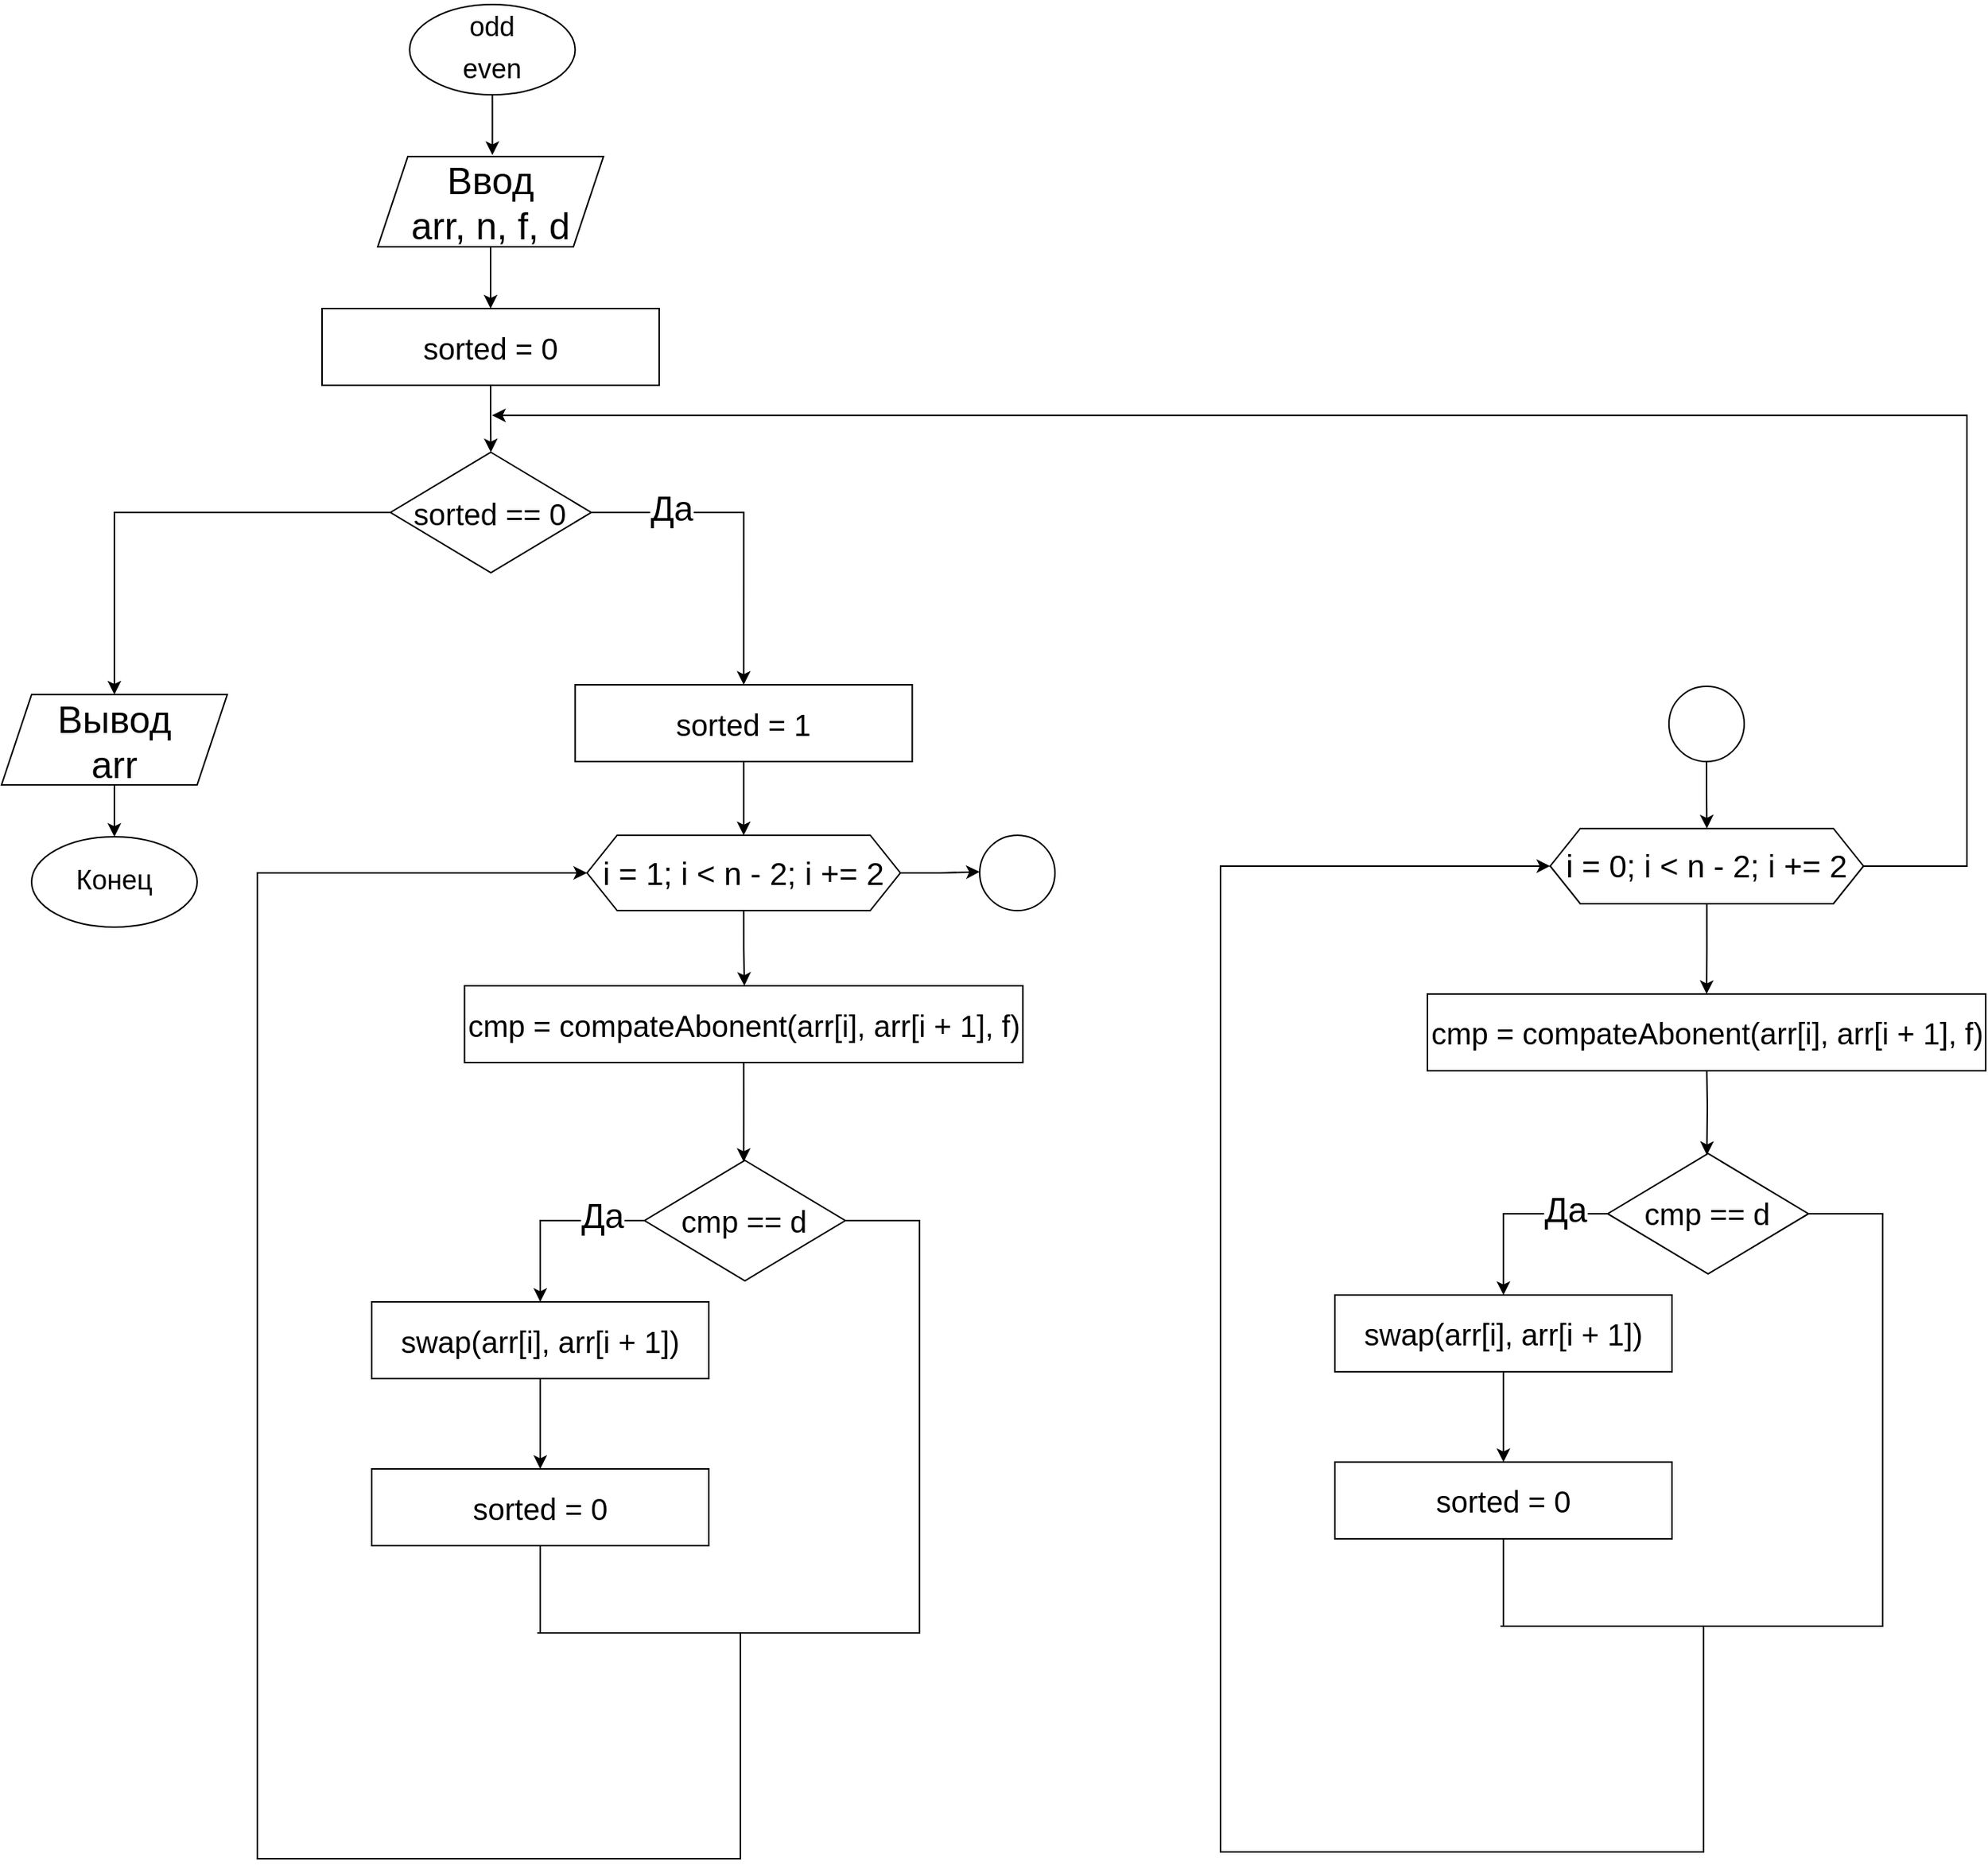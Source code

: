 <mxfile version="22.1.5" type="github">
  <diagram name="Страница — 1" id="xgGI4z4TAYCf0XxTRr2D">
    <mxGraphModel dx="869" dy="2622" grid="1" gridSize="10" guides="1" tooltips="1" connect="1" arrows="1" fold="1" page="1" pageScale="1" pageWidth="827" pageHeight="1169" math="0" shadow="0">
      <root>
        <mxCell id="0" />
        <mxCell id="1" parent="0" />
        <mxCell id="s9kZs_SF6sTJbTMuLNh1-1" value="" style="edgeStyle=orthogonalEdgeStyle;rounded=0;orthogonalLoop=1;jettySize=auto;html=1;" edge="1" parent="1" source="s9kZs_SF6sTJbTMuLNh1-2">
          <mxGeometry relative="1" as="geometry">
            <mxPoint x="2036.18" y="-382" as="targetPoint" />
          </mxGeometry>
        </mxCell>
        <mxCell id="s9kZs_SF6sTJbTMuLNh1-2" value="&lt;p style=&quot;line-height: 110%;&quot;&gt;&lt;span style=&quot;font-size: 18px;&quot;&gt;odd&lt;/span&gt;&lt;/p&gt;&lt;p style=&quot;line-height: 110%;&quot;&gt;&lt;span style=&quot;font-size: 18px;&quot;&gt;even&lt;/span&gt;&lt;/p&gt;" style="ellipse;whiteSpace=wrap;html=1;" vertex="1" parent="1">
          <mxGeometry x="1981.18" y="-482" width="110" height="60" as="geometry" />
        </mxCell>
        <mxCell id="s9kZs_SF6sTJbTMuLNh1-3" style="edgeStyle=orthogonalEdgeStyle;rounded=0;orthogonalLoop=1;jettySize=auto;html=1;exitX=0.5;exitY=1;exitDx=0;exitDy=0;entryX=0.5;entryY=0;entryDx=0;entryDy=0;" edge="1" parent="1" source="s9kZs_SF6sTJbTMuLNh1-4" target="s9kZs_SF6sTJbTMuLNh1-6">
          <mxGeometry relative="1" as="geometry" />
        </mxCell>
        <mxCell id="s9kZs_SF6sTJbTMuLNh1-4" value="&lt;span style=&quot;font-size: 25px;&quot;&gt;Ввод &lt;br&gt;arr, n, f, d&lt;br&gt;&lt;/span&gt;" style="shape=parallelogram;perimeter=parallelogramPerimeter;whiteSpace=wrap;html=1;fixedSize=1;" vertex="1" parent="1">
          <mxGeometry x="1960" y="-381" width="150" height="60" as="geometry" />
        </mxCell>
        <mxCell id="s9kZs_SF6sTJbTMuLNh1-5" style="edgeStyle=orthogonalEdgeStyle;rounded=0;orthogonalLoop=1;jettySize=auto;html=1;exitX=0.5;exitY=1;exitDx=0;exitDy=0;entryX=0.5;entryY=0;entryDx=0;entryDy=0;" edge="1" parent="1" source="s9kZs_SF6sTJbTMuLNh1-6" target="s9kZs_SF6sTJbTMuLNh1-9">
          <mxGeometry relative="1" as="geometry" />
        </mxCell>
        <mxCell id="s9kZs_SF6sTJbTMuLNh1-6" value="sorted = 0" style="rounded=0;whiteSpace=wrap;html=1;fontSize=20;" vertex="1" parent="1">
          <mxGeometry x="1923" y="-280" width="224" height="51" as="geometry" />
        </mxCell>
        <mxCell id="s9kZs_SF6sTJbTMuLNh1-7" style="edgeStyle=orthogonalEdgeStyle;rounded=0;orthogonalLoop=1;jettySize=auto;html=1;exitX=0;exitY=0.5;exitDx=0;exitDy=0;entryX=0.5;entryY=0;entryDx=0;entryDy=0;" edge="1" parent="1" source="s9kZs_SF6sTJbTMuLNh1-9" target="s9kZs_SF6sTJbTMuLNh1-44">
          <mxGeometry relative="1" as="geometry">
            <mxPoint x="1860" y="-100" as="targetPoint" />
          </mxGeometry>
        </mxCell>
        <mxCell id="s9kZs_SF6sTJbTMuLNh1-8" style="edgeStyle=orthogonalEdgeStyle;rounded=0;orthogonalLoop=1;jettySize=auto;html=1;exitX=1;exitY=0.5;exitDx=0;exitDy=0;entryX=0.5;entryY=0;entryDx=0;entryDy=0;" edge="1" parent="1" source="s9kZs_SF6sTJbTMuLNh1-9" target="s9kZs_SF6sTJbTMuLNh1-11">
          <mxGeometry relative="1" as="geometry">
            <mxPoint x="2200" y="-30" as="targetPoint" />
          </mxGeometry>
        </mxCell>
        <mxCell id="s9kZs_SF6sTJbTMuLNh1-9" value="&lt;span style=&quot;font-size: 20px;&quot;&gt;sorted == 0&lt;/span&gt;" style="rhombus;whiteSpace=wrap;html=1;" vertex="1" parent="1">
          <mxGeometry x="1968.47" y="-184.5" width="133.41" height="80" as="geometry" />
        </mxCell>
        <mxCell id="s9kZs_SF6sTJbTMuLNh1-10" style="edgeStyle=orthogonalEdgeStyle;rounded=0;orthogonalLoop=1;jettySize=auto;html=1;exitX=0.5;exitY=1;exitDx=0;exitDy=0;entryX=0.5;entryY=0;entryDx=0;entryDy=0;" edge="1" parent="1" source="s9kZs_SF6sTJbTMuLNh1-11" target="s9kZs_SF6sTJbTMuLNh1-14">
          <mxGeometry relative="1" as="geometry" />
        </mxCell>
        <mxCell id="s9kZs_SF6sTJbTMuLNh1-11" value="sorted = 1" style="rounded=0;whiteSpace=wrap;html=1;fontSize=20;" vertex="1" parent="1">
          <mxGeometry x="2091.18" y="-30" width="224" height="51" as="geometry" />
        </mxCell>
        <mxCell id="s9kZs_SF6sTJbTMuLNh1-12" style="edgeStyle=orthogonalEdgeStyle;rounded=0;orthogonalLoop=1;jettySize=auto;html=1;exitX=0.5;exitY=1;exitDx=0;exitDy=0;" edge="1" parent="1" source="s9kZs_SF6sTJbTMuLNh1-14">
          <mxGeometry relative="1" as="geometry">
            <mxPoint x="2203.609" y="170" as="targetPoint" />
          </mxGeometry>
        </mxCell>
        <mxCell id="s9kZs_SF6sTJbTMuLNh1-13" style="edgeStyle=orthogonalEdgeStyle;rounded=0;orthogonalLoop=1;jettySize=auto;html=1;exitX=1;exitY=0.5;exitDx=0;exitDy=0;" edge="1" parent="1" source="s9kZs_SF6sTJbTMuLNh1-14">
          <mxGeometry relative="1" as="geometry">
            <mxPoint x="2360" y="94.273" as="targetPoint" />
          </mxGeometry>
        </mxCell>
        <mxCell id="s9kZs_SF6sTJbTMuLNh1-14" value="&lt;font style=&quot;font-size: 21px;&quot;&gt;i = 1; i &amp;lt; n - 2; i += 2&lt;/font&gt;" style="shape=hexagon;perimeter=hexagonPerimeter2;whiteSpace=wrap;html=1;fixedSize=1;" vertex="1" parent="1">
          <mxGeometry x="2099.09" y="70" width="208.18" height="50" as="geometry" />
        </mxCell>
        <mxCell id="s9kZs_SF6sTJbTMuLNh1-15" style="edgeStyle=orthogonalEdgeStyle;rounded=0;orthogonalLoop=1;jettySize=auto;html=1;exitX=0.5;exitY=1;exitDx=0;exitDy=0;entryX=0.5;entryY=0;entryDx=0;entryDy=0;" edge="1" parent="1" source="s9kZs_SF6sTJbTMuLNh1-16">
          <mxGeometry relative="1" as="geometry">
            <mxPoint x="2203.175" y="287" as="targetPoint" />
          </mxGeometry>
        </mxCell>
        <mxCell id="s9kZs_SF6sTJbTMuLNh1-16" value="cmp = compateAbonent(arr[i], arr[i + 1], f)" style="rounded=0;whiteSpace=wrap;html=1;fontSize=20;" vertex="1" parent="1">
          <mxGeometry x="2017.68" y="170" width="371" height="51" as="geometry" />
        </mxCell>
        <mxCell id="s9kZs_SF6sTJbTMuLNh1-17" style="edgeStyle=orthogonalEdgeStyle;rounded=0;orthogonalLoop=1;jettySize=auto;html=1;exitX=0;exitY=0.5;exitDx=0;exitDy=0;entryX=0.5;entryY=0;entryDx=0;entryDy=0;" edge="1" parent="1" source="s9kZs_SF6sTJbTMuLNh1-19" target="s9kZs_SF6sTJbTMuLNh1-22">
          <mxGeometry relative="1" as="geometry">
            <mxPoint x="2074" y="506" as="targetPoint" />
          </mxGeometry>
        </mxCell>
        <mxCell id="s9kZs_SF6sTJbTMuLNh1-18" style="edgeStyle=orthogonalEdgeStyle;rounded=0;orthogonalLoop=1;jettySize=auto;html=1;exitX=1;exitY=0.5;exitDx=0;exitDy=0;entryX=0;entryY=0.5;entryDx=0;entryDy=0;" edge="1" parent="1" source="s9kZs_SF6sTJbTMuLNh1-19" target="s9kZs_SF6sTJbTMuLNh1-14">
          <mxGeometry relative="1" as="geometry">
            <mxPoint x="2200" y="760" as="targetPoint" />
            <Array as="points">
              <mxPoint x="2320" y="326" />
              <mxPoint x="2320" y="600" />
              <mxPoint x="2201" y="600" />
              <mxPoint x="2201" y="750" />
              <mxPoint x="1880" y="750" />
              <mxPoint x="1880" y="95" />
            </Array>
          </mxGeometry>
        </mxCell>
        <mxCell id="s9kZs_SF6sTJbTMuLNh1-19" value="&lt;span style=&quot;font-size: 20px;&quot;&gt;cmp == d&lt;/span&gt;" style="rhombus;whiteSpace=wrap;html=1;" vertex="1" parent="1">
          <mxGeometry x="2137.29" y="286" width="133.41" height="80" as="geometry" />
        </mxCell>
        <mxCell id="s9kZs_SF6sTJbTMuLNh1-20" value="&lt;font style=&quot;font-size: 23px;&quot;&gt;Да&lt;/font&gt;" style="edgeLabel;html=1;align=center;verticalAlign=middle;resizable=0;points=[];" vertex="1" connectable="0" parent="1">
          <mxGeometry x="2109.001" y="323.0" as="geometry" />
        </mxCell>
        <mxCell id="s9kZs_SF6sTJbTMuLNh1-21" style="edgeStyle=orthogonalEdgeStyle;rounded=0;orthogonalLoop=1;jettySize=auto;html=1;exitX=0.5;exitY=1;exitDx=0;exitDy=0;entryX=0.5;entryY=0;entryDx=0;entryDy=0;" edge="1" parent="1" source="s9kZs_SF6sTJbTMuLNh1-22" target="s9kZs_SF6sTJbTMuLNh1-24">
          <mxGeometry relative="1" as="geometry" />
        </mxCell>
        <mxCell id="s9kZs_SF6sTJbTMuLNh1-22" value="swap(arr[i], arr[i + 1])" style="rounded=0;whiteSpace=wrap;html=1;fontSize=20;" vertex="1" parent="1">
          <mxGeometry x="1956" y="380" width="224" height="51" as="geometry" />
        </mxCell>
        <mxCell id="s9kZs_SF6sTJbTMuLNh1-23" style="edgeStyle=orthogonalEdgeStyle;rounded=0;orthogonalLoop=1;jettySize=auto;html=1;exitX=0.5;exitY=1;exitDx=0;exitDy=0;endArrow=none;endFill=0;" edge="1" parent="1" source="s9kZs_SF6sTJbTMuLNh1-24">
          <mxGeometry relative="1" as="geometry">
            <mxPoint x="2201" y="660" as="targetPoint" />
            <Array as="points">
              <mxPoint x="2066" y="600" />
              <mxPoint x="2201" y="600" />
              <mxPoint x="2201" y="660" />
            </Array>
          </mxGeometry>
        </mxCell>
        <mxCell id="s9kZs_SF6sTJbTMuLNh1-24" value="sorted = 0" style="rounded=0;whiteSpace=wrap;html=1;fontSize=20;" vertex="1" parent="1">
          <mxGeometry x="1956" y="491" width="224" height="51" as="geometry" />
        </mxCell>
        <mxCell id="s9kZs_SF6sTJbTMuLNh1-25" style="edgeStyle=orthogonalEdgeStyle;rounded=0;orthogonalLoop=1;jettySize=auto;html=1;exitX=0.5;exitY=1;exitDx=0;exitDy=0;entryX=0.5;entryY=0;entryDx=0;entryDy=0;" edge="1" parent="1" source="s9kZs_SF6sTJbTMuLNh1-27" target="s9kZs_SF6sTJbTMuLNh1-37">
          <mxGeometry relative="1" as="geometry">
            <mxPoint x="2843.609" y="165.45" as="targetPoint" />
          </mxGeometry>
        </mxCell>
        <mxCell id="s9kZs_SF6sTJbTMuLNh1-26" style="edgeStyle=orthogonalEdgeStyle;rounded=0;orthogonalLoop=1;jettySize=auto;html=1;exitX=1;exitY=0.5;exitDx=0;exitDy=0;" edge="1" parent="1" source="s9kZs_SF6sTJbTMuLNh1-27">
          <mxGeometry relative="1" as="geometry">
            <mxPoint x="2036" y="-209" as="targetPoint" />
            <mxPoint x="2943.27" y="81.45" as="sourcePoint" />
            <Array as="points">
              <mxPoint x="3016" y="90" />
              <mxPoint x="3016" y="-209" />
            </Array>
          </mxGeometry>
        </mxCell>
        <mxCell id="s9kZs_SF6sTJbTMuLNh1-27" value="&lt;font style=&quot;font-size: 21px;&quot;&gt;i = 0; i &amp;lt; n - 2; i += 2&lt;/font&gt;" style="shape=hexagon;perimeter=hexagonPerimeter2;whiteSpace=wrap;html=1;fixedSize=1;" vertex="1" parent="1">
          <mxGeometry x="2739.09" y="65.45" width="208.18" height="50" as="geometry" />
        </mxCell>
        <mxCell id="s9kZs_SF6sTJbTMuLNh1-28" style="edgeStyle=orthogonalEdgeStyle;rounded=0;orthogonalLoop=1;jettySize=auto;html=1;exitX=0.5;exitY=1;exitDx=0;exitDy=0;entryX=0.5;entryY=0;entryDx=0;entryDy=0;" edge="1" parent="1">
          <mxGeometry relative="1" as="geometry">
            <mxPoint x="2843" y="216.45" as="sourcePoint" />
            <mxPoint x="2843.175" y="282.45" as="targetPoint" />
          </mxGeometry>
        </mxCell>
        <mxCell id="s9kZs_SF6sTJbTMuLNh1-29" style="edgeStyle=orthogonalEdgeStyle;rounded=0;orthogonalLoop=1;jettySize=auto;html=1;exitX=0;exitY=0.5;exitDx=0;exitDy=0;entryX=0.5;entryY=0;entryDx=0;entryDy=0;" edge="1" parent="1" source="s9kZs_SF6sTJbTMuLNh1-31" target="s9kZs_SF6sTJbTMuLNh1-34">
          <mxGeometry relative="1" as="geometry">
            <mxPoint x="2714" y="501.45" as="targetPoint" />
          </mxGeometry>
        </mxCell>
        <mxCell id="s9kZs_SF6sTJbTMuLNh1-30" style="edgeStyle=orthogonalEdgeStyle;rounded=0;orthogonalLoop=1;jettySize=auto;html=1;exitX=1;exitY=0.5;exitDx=0;exitDy=0;entryX=0;entryY=0.5;entryDx=0;entryDy=0;" edge="1" parent="1" source="s9kZs_SF6sTJbTMuLNh1-31" target="s9kZs_SF6sTJbTMuLNh1-27">
          <mxGeometry relative="1" as="geometry">
            <mxPoint x="2840" y="755.45" as="targetPoint" />
            <Array as="points">
              <mxPoint x="2960" y="321.45" />
              <mxPoint x="2960" y="595.45" />
              <mxPoint x="2841" y="595.45" />
              <mxPoint x="2841" y="745.45" />
              <mxPoint x="2520" y="745.45" />
              <mxPoint x="2520" y="90.45" />
            </Array>
          </mxGeometry>
        </mxCell>
        <mxCell id="s9kZs_SF6sTJbTMuLNh1-31" value="&lt;span style=&quot;font-size: 20px;&quot;&gt;cmp == d&lt;/span&gt;" style="rhombus;whiteSpace=wrap;html=1;" vertex="1" parent="1">
          <mxGeometry x="2777.29" y="281.45" width="133.41" height="80" as="geometry" />
        </mxCell>
        <mxCell id="s9kZs_SF6sTJbTMuLNh1-32" value="&lt;font style=&quot;font-size: 23px;&quot;&gt;Да&lt;/font&gt;" style="edgeLabel;html=1;align=center;verticalAlign=middle;resizable=0;points=[];" vertex="1" connectable="0" parent="1">
          <mxGeometry x="2749.001" y="318.45" as="geometry" />
        </mxCell>
        <mxCell id="s9kZs_SF6sTJbTMuLNh1-33" style="edgeStyle=orthogonalEdgeStyle;rounded=0;orthogonalLoop=1;jettySize=auto;html=1;exitX=0.5;exitY=1;exitDx=0;exitDy=0;entryX=0.5;entryY=0;entryDx=0;entryDy=0;" edge="1" parent="1" source="s9kZs_SF6sTJbTMuLNh1-34" target="s9kZs_SF6sTJbTMuLNh1-36">
          <mxGeometry relative="1" as="geometry" />
        </mxCell>
        <mxCell id="s9kZs_SF6sTJbTMuLNh1-34" value="swap(arr[i], arr[i + 1])" style="rounded=0;whiteSpace=wrap;html=1;fontSize=20;" vertex="1" parent="1">
          <mxGeometry x="2596" y="375.45" width="224" height="51" as="geometry" />
        </mxCell>
        <mxCell id="s9kZs_SF6sTJbTMuLNh1-35" style="edgeStyle=orthogonalEdgeStyle;rounded=0;orthogonalLoop=1;jettySize=auto;html=1;exitX=0.5;exitY=1;exitDx=0;exitDy=0;endArrow=none;endFill=0;" edge="1" parent="1" source="s9kZs_SF6sTJbTMuLNh1-36">
          <mxGeometry relative="1" as="geometry">
            <mxPoint x="2841" y="655.45" as="targetPoint" />
            <Array as="points">
              <mxPoint x="2706" y="595.45" />
              <mxPoint x="2841" y="595.45" />
              <mxPoint x="2841" y="655.45" />
            </Array>
          </mxGeometry>
        </mxCell>
        <mxCell id="s9kZs_SF6sTJbTMuLNh1-36" value="sorted = 0" style="rounded=0;whiteSpace=wrap;html=1;fontSize=20;" vertex="1" parent="1">
          <mxGeometry x="2596" y="486.45" width="224" height="51" as="geometry" />
        </mxCell>
        <mxCell id="s9kZs_SF6sTJbTMuLNh1-37" value="cmp = compateAbonent(arr[i], arr[i + 1], f)" style="rounded=0;whiteSpace=wrap;html=1;fontSize=20;" vertex="1" parent="1">
          <mxGeometry x="2657.5" y="175.45" width="371" height="51" as="geometry" />
        </mxCell>
        <mxCell id="s9kZs_SF6sTJbTMuLNh1-38" value="" style="ellipse;whiteSpace=wrap;html=1;aspect=fixed;" vertex="1" parent="1">
          <mxGeometry x="2360" y="70" width="50" height="50" as="geometry" />
        </mxCell>
        <mxCell id="s9kZs_SF6sTJbTMuLNh1-39" style="edgeStyle=orthogonalEdgeStyle;rounded=0;orthogonalLoop=1;jettySize=auto;html=1;exitX=0.5;exitY=1;exitDx=0;exitDy=0;entryX=0.5;entryY=0;entryDx=0;entryDy=0;" edge="1" parent="1" source="s9kZs_SF6sTJbTMuLNh1-40" target="s9kZs_SF6sTJbTMuLNh1-27">
          <mxGeometry relative="1" as="geometry" />
        </mxCell>
        <mxCell id="s9kZs_SF6sTJbTMuLNh1-40" value="" style="ellipse;whiteSpace=wrap;html=1;aspect=fixed;" vertex="1" parent="1">
          <mxGeometry x="2818" y="-29" width="50" height="50" as="geometry" />
        </mxCell>
        <mxCell id="s9kZs_SF6sTJbTMuLNh1-41" value="&lt;font style=&quot;font-size: 23px;&quot;&gt;Да&lt;/font&gt;" style="edgeLabel;html=1;align=center;verticalAlign=middle;resizable=0;points=[];" vertex="1" connectable="0" parent="1">
          <mxGeometry x="2155.001" y="-147.5" as="geometry" />
        </mxCell>
        <mxCell id="s9kZs_SF6sTJbTMuLNh1-42" style="edgeStyle=orthogonalEdgeStyle;rounded=0;orthogonalLoop=1;jettySize=auto;html=1;exitX=0.5;exitY=1;exitDx=0;exitDy=0;entryX=0.5;entryY=0;entryDx=0;entryDy=0;" edge="1" parent="1" source="s9kZs_SF6sTJbTMuLNh1-44" target="s9kZs_SF6sTJbTMuLNh1-43">
          <mxGeometry relative="1" as="geometry">
            <mxPoint x="1785" y="-11" as="sourcePoint" />
          </mxGeometry>
        </mxCell>
        <mxCell id="s9kZs_SF6sTJbTMuLNh1-43" value="&lt;p style=&quot;line-height: 110%;&quot;&gt;&lt;span style=&quot;font-size: 18px;&quot;&gt;Конец&lt;/span&gt;&lt;/p&gt;" style="ellipse;whiteSpace=wrap;html=1;" vertex="1" parent="1">
          <mxGeometry x="1730" y="71" width="110" height="60" as="geometry" />
        </mxCell>
        <mxCell id="s9kZs_SF6sTJbTMuLNh1-44" value="&lt;span style=&quot;font-size: 25px;&quot;&gt;Вывод&lt;br&gt;arr&lt;br&gt;&lt;/span&gt;" style="shape=parallelogram;perimeter=parallelogramPerimeter;whiteSpace=wrap;html=1;fixedSize=1;" vertex="1" parent="1">
          <mxGeometry x="1710" y="-23.5" width="150" height="60" as="geometry" />
        </mxCell>
      </root>
    </mxGraphModel>
  </diagram>
</mxfile>
